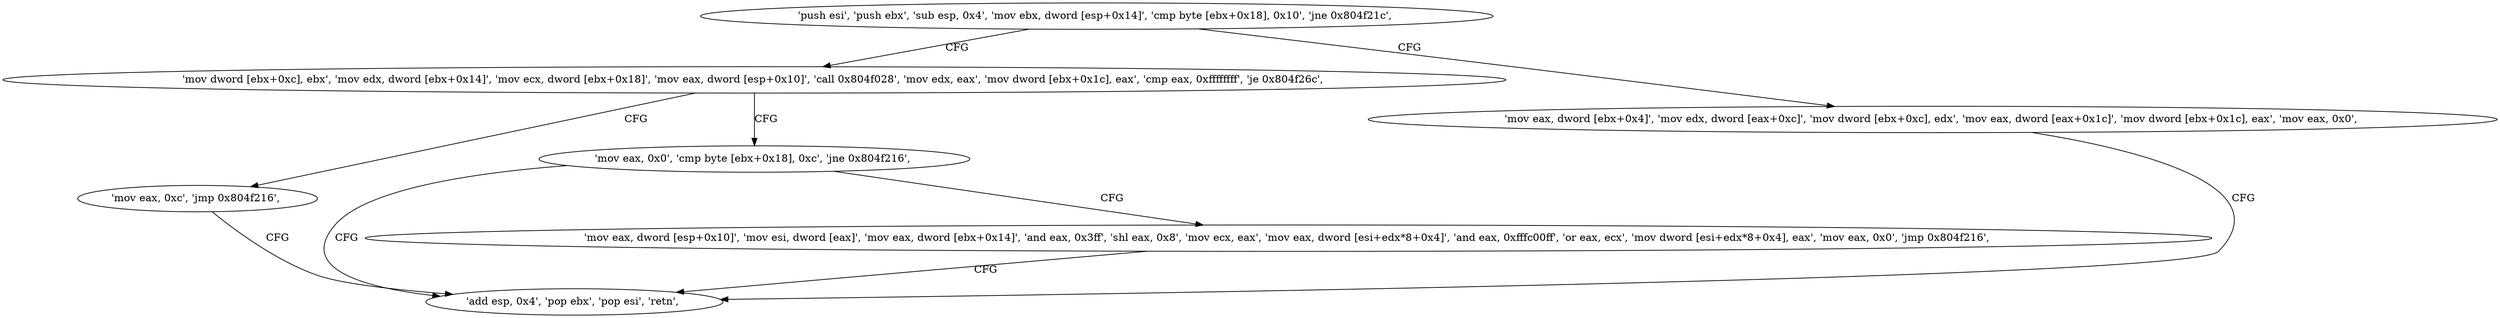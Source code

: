 digraph "func" {
"134541811" [label = "'push esi', 'push ebx', 'sub esp, 0x4', 'mov ebx, dword [esp+0x14]', 'cmp byte [ebx+0x18], 0x10', 'jne 0x804f21c', " ]
"134541852" [label = "'mov dword [ebx+0xc], ebx', 'mov edx, dword [ebx+0x14]', 'mov ecx, dword [ebx+0x18]', 'mov eax, dword [esp+0x10]', 'call 0x804f028', 'mov edx, eax', 'mov dword [ebx+0x1c], eax', 'cmp eax, 0xffffffff', 'je 0x804f26c', " ]
"134541826" [label = "'mov eax, dword [ebx+0x4]', 'mov edx, dword [eax+0xc]', 'mov dword [ebx+0xc], edx', 'mov eax, dword [eax+0x1c]', 'mov dword [ebx+0x1c], eax', 'mov eax, 0x0', " ]
"134541932" [label = "'mov eax, 0xc', 'jmp 0x804f216', " ]
"134541880" [label = "'mov eax, 0x0', 'cmp byte [ebx+0x18], 0xc', 'jne 0x804f216', " ]
"134541846" [label = "'add esp, 0x4', 'pop ebx', 'pop esi', 'retn', " ]
"134541891" [label = "'mov eax, dword [esp+0x10]', 'mov esi, dword [eax]', 'mov eax, dword [ebx+0x14]', 'and eax, 0x3ff', 'shl eax, 0x8', 'mov ecx, eax', 'mov eax, dword [esi+edx*8+0x4]', 'and eax, 0xfffc00ff', 'or eax, ecx', 'mov dword [esi+edx*8+0x4], eax', 'mov eax, 0x0', 'jmp 0x804f216', " ]
"134541811" -> "134541852" [ label = "CFG" ]
"134541811" -> "134541826" [ label = "CFG" ]
"134541852" -> "134541932" [ label = "CFG" ]
"134541852" -> "134541880" [ label = "CFG" ]
"134541826" -> "134541846" [ label = "CFG" ]
"134541932" -> "134541846" [ label = "CFG" ]
"134541880" -> "134541846" [ label = "CFG" ]
"134541880" -> "134541891" [ label = "CFG" ]
"134541891" -> "134541846" [ label = "CFG" ]
}
